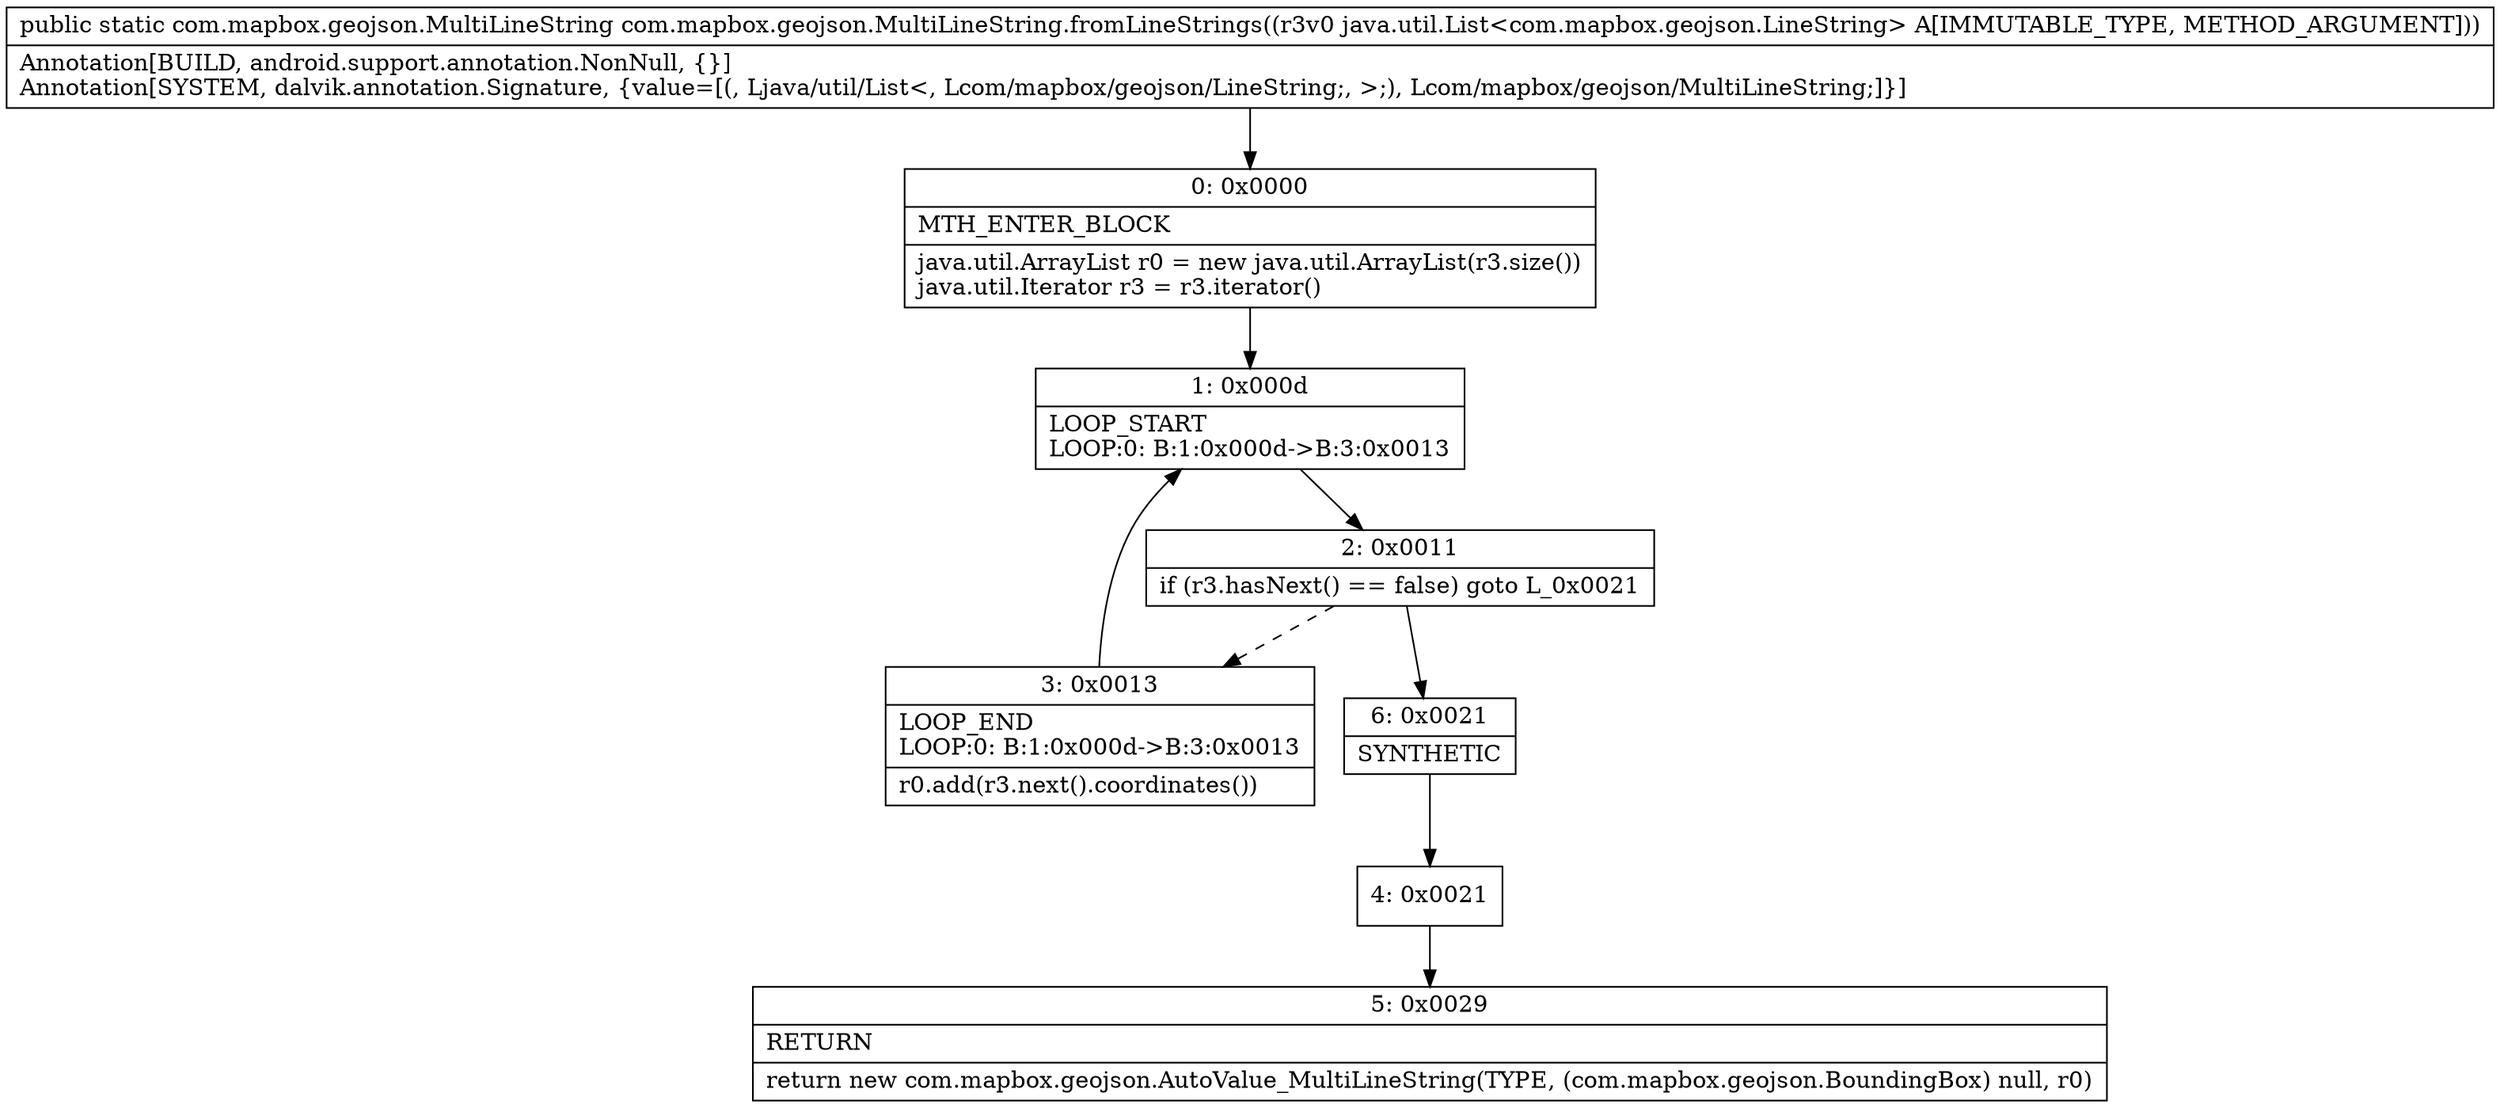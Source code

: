 digraph "CFG forcom.mapbox.geojson.MultiLineString.fromLineStrings(Ljava\/util\/List;)Lcom\/mapbox\/geojson\/MultiLineString;" {
Node_0 [shape=record,label="{0\:\ 0x0000|MTH_ENTER_BLOCK\l|java.util.ArrayList r0 = new java.util.ArrayList(r3.size())\ljava.util.Iterator r3 = r3.iterator()\l}"];
Node_1 [shape=record,label="{1\:\ 0x000d|LOOP_START\lLOOP:0: B:1:0x000d\-\>B:3:0x0013\l}"];
Node_2 [shape=record,label="{2\:\ 0x0011|if (r3.hasNext() == false) goto L_0x0021\l}"];
Node_3 [shape=record,label="{3\:\ 0x0013|LOOP_END\lLOOP:0: B:1:0x000d\-\>B:3:0x0013\l|r0.add(r3.next().coordinates())\l}"];
Node_4 [shape=record,label="{4\:\ 0x0021}"];
Node_5 [shape=record,label="{5\:\ 0x0029|RETURN\l|return new com.mapbox.geojson.AutoValue_MultiLineString(TYPE, (com.mapbox.geojson.BoundingBox) null, r0)\l}"];
Node_6 [shape=record,label="{6\:\ 0x0021|SYNTHETIC\l}"];
MethodNode[shape=record,label="{public static com.mapbox.geojson.MultiLineString com.mapbox.geojson.MultiLineString.fromLineStrings((r3v0 java.util.List\<com.mapbox.geojson.LineString\> A[IMMUTABLE_TYPE, METHOD_ARGUMENT]))  | Annotation[BUILD, android.support.annotation.NonNull, \{\}]\lAnnotation[SYSTEM, dalvik.annotation.Signature, \{value=[(, Ljava\/util\/List\<, Lcom\/mapbox\/geojson\/LineString;, \>;), Lcom\/mapbox\/geojson\/MultiLineString;]\}]\l}"];
MethodNode -> Node_0;
Node_0 -> Node_1;
Node_1 -> Node_2;
Node_2 -> Node_3[style=dashed];
Node_2 -> Node_6;
Node_3 -> Node_1;
Node_4 -> Node_5;
Node_6 -> Node_4;
}

